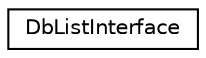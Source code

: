 digraph "Graphical Class Hierarchy"
{
  edge [fontname="Helvetica",fontsize="10",labelfontname="Helvetica",labelfontsize="10"];
  node [fontname="Helvetica",fontsize="10",shape=record];
  rankdir="LR";
  Node1 [label="DbListInterface",height=0.2,width=0.4,color="black", fillcolor="white", style="filled",URL="$classDbListInterface.html",tooltip="A Neo4j List. "];
}
